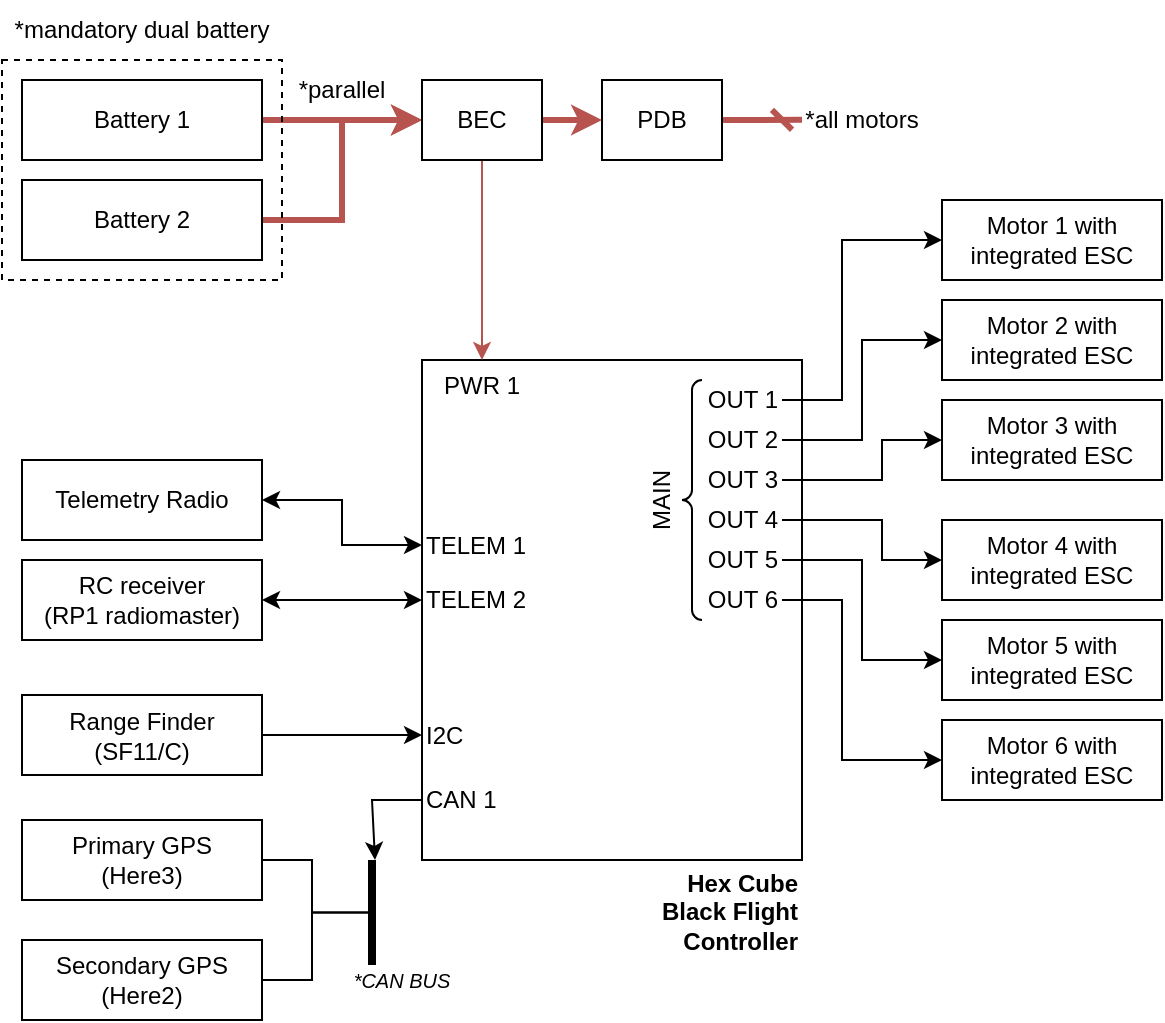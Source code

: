 <mxfile version="23.0.2" type="device">
  <diagram name="diagram" id="4doRJHMD5U4l9U5jKoCE">
    <mxGraphModel dx="1029" dy="707" grid="1" gridSize="10" guides="1" tooltips="1" connect="1" arrows="1" fold="1" page="1" pageScale="1" pageWidth="3300" pageHeight="2339" math="0" shadow="0">
      <root>
        <mxCell id="0" />
        <mxCell id="1" parent="0" />
        <mxCell id="VAM3569VZmnhajCWAXAy-1" value="" style="rounded=0;whiteSpace=wrap;html=1;" vertex="1" parent="1">
          <mxGeometry x="490" y="390" width="190" height="250" as="geometry" />
        </mxCell>
        <mxCell id="VAM3569VZmnhajCWAXAy-2" value="Hex Cube Black Flight Controller" style="text;html=1;strokeColor=none;fillColor=none;align=right;verticalAlign=middle;whiteSpace=wrap;rounded=0;fontStyle=1" vertex="1" parent="1">
          <mxGeometry x="600" y="641.25" width="80" height="50" as="geometry" />
        </mxCell>
        <mxCell id="VAM3569VZmnhajCWAXAy-18" style="edgeStyle=orthogonalEdgeStyle;rounded=0;orthogonalLoop=1;jettySize=auto;html=1;exitX=1;exitY=0.5;exitDx=0;exitDy=0;entryX=0;entryY=0.5;entryDx=0;entryDy=0;" edge="1" parent="1" source="VAM3569VZmnhajCWAXAy-3" target="VAM3569VZmnhajCWAXAy-12">
          <mxGeometry relative="1" as="geometry">
            <Array as="points">
              <mxPoint x="700" y="410" />
              <mxPoint x="700" y="330" />
            </Array>
          </mxGeometry>
        </mxCell>
        <mxCell id="VAM3569VZmnhajCWAXAy-3" value="OUT 1" style="text;html=1;strokeColor=none;fillColor=none;align=right;verticalAlign=middle;whiteSpace=wrap;rounded=0;" vertex="1" parent="1">
          <mxGeometry x="610" y="400" width="60" height="20" as="geometry" />
        </mxCell>
        <mxCell id="VAM3569VZmnhajCWAXAy-19" style="edgeStyle=orthogonalEdgeStyle;rounded=0;orthogonalLoop=1;jettySize=auto;html=1;exitX=1;exitY=0.5;exitDx=0;exitDy=0;entryX=0;entryY=0.5;entryDx=0;entryDy=0;" edge="1" parent="1" source="VAM3569VZmnhajCWAXAy-4" target="VAM3569VZmnhajCWAXAy-13">
          <mxGeometry relative="1" as="geometry">
            <Array as="points">
              <mxPoint x="710" y="430" />
              <mxPoint x="710" y="380" />
            </Array>
          </mxGeometry>
        </mxCell>
        <mxCell id="VAM3569VZmnhajCWAXAy-4" value="OUT 2" style="text;html=1;strokeColor=none;fillColor=none;align=right;verticalAlign=middle;whiteSpace=wrap;rounded=0;" vertex="1" parent="1">
          <mxGeometry x="610" y="420" width="60" height="20" as="geometry" />
        </mxCell>
        <mxCell id="VAM3569VZmnhajCWAXAy-20" style="edgeStyle=orthogonalEdgeStyle;rounded=0;orthogonalLoop=1;jettySize=auto;html=1;exitX=1;exitY=0.5;exitDx=0;exitDy=0;entryX=0;entryY=0.5;entryDx=0;entryDy=0;" edge="1" parent="1" source="VAM3569VZmnhajCWAXAy-5" target="VAM3569VZmnhajCWAXAy-14">
          <mxGeometry relative="1" as="geometry">
            <Array as="points">
              <mxPoint x="720" y="450" />
              <mxPoint x="720" y="430" />
            </Array>
          </mxGeometry>
        </mxCell>
        <mxCell id="VAM3569VZmnhajCWAXAy-5" value="OUT 3" style="text;html=1;strokeColor=none;fillColor=none;align=right;verticalAlign=middle;whiteSpace=wrap;rounded=0;" vertex="1" parent="1">
          <mxGeometry x="610" y="440" width="60" height="20" as="geometry" />
        </mxCell>
        <mxCell id="VAM3569VZmnhajCWAXAy-21" style="edgeStyle=orthogonalEdgeStyle;rounded=0;orthogonalLoop=1;jettySize=auto;html=1;exitX=1;exitY=0.5;exitDx=0;exitDy=0;entryX=0;entryY=0.5;entryDx=0;entryDy=0;" edge="1" parent="1" source="VAM3569VZmnhajCWAXAy-6" target="VAM3569VZmnhajCWAXAy-15">
          <mxGeometry relative="1" as="geometry">
            <Array as="points">
              <mxPoint x="720" y="470" />
              <mxPoint x="720" y="490" />
            </Array>
          </mxGeometry>
        </mxCell>
        <mxCell id="VAM3569VZmnhajCWAXAy-6" value="OUT 4" style="text;html=1;strokeColor=none;fillColor=none;align=right;verticalAlign=middle;whiteSpace=wrap;rounded=0;" vertex="1" parent="1">
          <mxGeometry x="610" y="460" width="60" height="20" as="geometry" />
        </mxCell>
        <mxCell id="VAM3569VZmnhajCWAXAy-22" style="edgeStyle=orthogonalEdgeStyle;rounded=0;orthogonalLoop=1;jettySize=auto;html=1;exitX=1;exitY=0.5;exitDx=0;exitDy=0;entryX=0;entryY=0.5;entryDx=0;entryDy=0;" edge="1" parent="1" source="VAM3569VZmnhajCWAXAy-7" target="VAM3569VZmnhajCWAXAy-16">
          <mxGeometry relative="1" as="geometry">
            <Array as="points">
              <mxPoint x="710" y="490" />
              <mxPoint x="710" y="540" />
            </Array>
          </mxGeometry>
        </mxCell>
        <mxCell id="VAM3569VZmnhajCWAXAy-7" value="OUT 5" style="text;html=1;strokeColor=none;fillColor=none;align=right;verticalAlign=middle;whiteSpace=wrap;rounded=0;" vertex="1" parent="1">
          <mxGeometry x="610" y="480" width="60" height="20" as="geometry" />
        </mxCell>
        <mxCell id="VAM3569VZmnhajCWAXAy-23" style="edgeStyle=orthogonalEdgeStyle;rounded=0;orthogonalLoop=1;jettySize=auto;html=1;exitX=1;exitY=0.5;exitDx=0;exitDy=0;entryX=0;entryY=0.5;entryDx=0;entryDy=0;" edge="1" parent="1" source="VAM3569VZmnhajCWAXAy-8" target="VAM3569VZmnhajCWAXAy-17">
          <mxGeometry relative="1" as="geometry">
            <Array as="points">
              <mxPoint x="700" y="510" />
              <mxPoint x="700" y="590" />
            </Array>
          </mxGeometry>
        </mxCell>
        <mxCell id="VAM3569VZmnhajCWAXAy-8" value="OUT 6" style="text;html=1;strokeColor=none;fillColor=none;align=right;verticalAlign=middle;whiteSpace=wrap;rounded=0;" vertex="1" parent="1">
          <mxGeometry x="610" y="500" width="60" height="20" as="geometry" />
        </mxCell>
        <mxCell id="VAM3569VZmnhajCWAXAy-9" value="" style="labelPosition=right;align=left;strokeWidth=1;shape=mxgraph.mockup.markup.curlyBrace;html=1;shadow=0;dashed=0;direction=north;" vertex="1" parent="1">
          <mxGeometry x="620" y="400" width="10" height="120" as="geometry" />
        </mxCell>
        <mxCell id="VAM3569VZmnhajCWAXAy-10" value="MAIN" style="text;html=1;strokeColor=none;fillColor=none;align=center;verticalAlign=middle;whiteSpace=wrap;rounded=0;rotation=-90;" vertex="1" parent="1">
          <mxGeometry x="580" y="445" width="60" height="30" as="geometry" />
        </mxCell>
        <mxCell id="VAM3569VZmnhajCWAXAy-12" value="Motor 1 with integrated ESC" style="rounded=0;whiteSpace=wrap;html=1;" vertex="1" parent="1">
          <mxGeometry x="750" y="310" width="110" height="40" as="geometry" />
        </mxCell>
        <mxCell id="VAM3569VZmnhajCWAXAy-13" value="Motor 2 with integrated ESC" style="rounded=0;whiteSpace=wrap;html=1;" vertex="1" parent="1">
          <mxGeometry x="750" y="360" width="110" height="40" as="geometry" />
        </mxCell>
        <mxCell id="VAM3569VZmnhajCWAXAy-14" value="Motor 3 with integrated ESC" style="rounded=0;whiteSpace=wrap;html=1;" vertex="1" parent="1">
          <mxGeometry x="750" y="410" width="110" height="40" as="geometry" />
        </mxCell>
        <mxCell id="VAM3569VZmnhajCWAXAy-15" value="Motor 4 with integrated ESC" style="rounded=0;whiteSpace=wrap;html=1;" vertex="1" parent="1">
          <mxGeometry x="750" y="470" width="110" height="40" as="geometry" />
        </mxCell>
        <mxCell id="VAM3569VZmnhajCWAXAy-16" value="Motor 5 with integrated ESC" style="rounded=0;whiteSpace=wrap;html=1;" vertex="1" parent="1">
          <mxGeometry x="750" y="520" width="110" height="40" as="geometry" />
        </mxCell>
        <mxCell id="VAM3569VZmnhajCWAXAy-17" value="Motor 6 with integrated ESC" style="rounded=0;whiteSpace=wrap;html=1;" vertex="1" parent="1">
          <mxGeometry x="750" y="570" width="110" height="40" as="geometry" />
        </mxCell>
        <mxCell id="VAM3569VZmnhajCWAXAy-24" value="TELEM 2" style="text;html=1;strokeColor=none;fillColor=none;align=left;verticalAlign=middle;whiteSpace=wrap;rounded=0;" vertex="1" parent="1">
          <mxGeometry x="490" y="497.5" width="60" height="25" as="geometry" />
        </mxCell>
        <mxCell id="VAM3569VZmnhajCWAXAy-26" style="rounded=0;orthogonalLoop=1;jettySize=auto;html=1;exitX=1;exitY=0.5;exitDx=0;exitDy=0;entryX=0;entryY=0.5;entryDx=0;entryDy=0;startArrow=classic;startFill=1;" edge="1" parent="1" source="VAM3569VZmnhajCWAXAy-25" target="VAM3569VZmnhajCWAXAy-24">
          <mxGeometry relative="1" as="geometry" />
        </mxCell>
        <mxCell id="VAM3569VZmnhajCWAXAy-25" value="RC receiver&lt;br&gt;(RP1 radiomaster)" style="rounded=0;whiteSpace=wrap;html=1;" vertex="1" parent="1">
          <mxGeometry x="290" y="490" width="120" height="40" as="geometry" />
        </mxCell>
        <mxCell id="VAM3569VZmnhajCWAXAy-29" style="edgeStyle=orthogonalEdgeStyle;rounded=0;orthogonalLoop=1;jettySize=auto;html=1;exitX=0;exitY=0.5;exitDx=0;exitDy=0;entryX=1;entryY=0.5;entryDx=0;entryDy=0;startArrow=classic;startFill=1;" edge="1" parent="1" source="VAM3569VZmnhajCWAXAy-27" target="VAM3569VZmnhajCWAXAy-28">
          <mxGeometry relative="1" as="geometry" />
        </mxCell>
        <mxCell id="VAM3569VZmnhajCWAXAy-27" value="TELEM 1" style="text;html=1;strokeColor=none;fillColor=none;align=left;verticalAlign=middle;whiteSpace=wrap;rounded=0;" vertex="1" parent="1">
          <mxGeometry x="490" y="470" width="60" height="25" as="geometry" />
        </mxCell>
        <mxCell id="VAM3569VZmnhajCWAXAy-28" value="Telemetry Radio" style="rounded=0;whiteSpace=wrap;html=1;" vertex="1" parent="1">
          <mxGeometry x="290" y="440" width="120" height="40" as="geometry" />
        </mxCell>
        <mxCell id="VAM3569VZmnhajCWAXAy-33" style="rounded=0;orthogonalLoop=1;jettySize=auto;html=1;exitX=1;exitY=0.5;exitDx=0;exitDy=0;entryX=0;entryY=0.5;entryDx=0;entryDy=0;" edge="1" parent="1" source="VAM3569VZmnhajCWAXAy-31" target="VAM3569VZmnhajCWAXAy-32">
          <mxGeometry relative="1" as="geometry" />
        </mxCell>
        <mxCell id="VAM3569VZmnhajCWAXAy-31" value="Range Finder&lt;br&gt;(SF11/C)" style="rounded=0;whiteSpace=wrap;html=1;" vertex="1" parent="1">
          <mxGeometry x="290" y="557.5" width="120" height="40" as="geometry" />
        </mxCell>
        <mxCell id="VAM3569VZmnhajCWAXAy-32" value="I2C" style="text;html=1;strokeColor=none;fillColor=none;align=left;verticalAlign=middle;whiteSpace=wrap;rounded=0;" vertex="1" parent="1">
          <mxGeometry x="490" y="565" width="60" height="25" as="geometry" />
        </mxCell>
        <mxCell id="VAM3569VZmnhajCWAXAy-45" style="edgeStyle=orthogonalEdgeStyle;rounded=0;orthogonalLoop=1;jettySize=auto;html=1;exitX=1;exitY=0.5;exitDx=0;exitDy=0;endArrow=none;endFill=0;" edge="1" parent="1" source="VAM3569VZmnhajCWAXAy-35" target="VAM3569VZmnhajCWAXAy-44">
          <mxGeometry relative="1" as="geometry" />
        </mxCell>
        <mxCell id="VAM3569VZmnhajCWAXAy-35" value="Primary GPS&lt;br&gt;(Here3)" style="rounded=0;whiteSpace=wrap;html=1;" vertex="1" parent="1">
          <mxGeometry x="290" y="620" width="120" height="40" as="geometry" />
        </mxCell>
        <mxCell id="VAM3569VZmnhajCWAXAy-52" style="edgeStyle=orthogonalEdgeStyle;rounded=0;orthogonalLoop=1;jettySize=auto;html=1;exitX=0;exitY=0.5;exitDx=0;exitDy=0;" edge="1" parent="1" source="VAM3569VZmnhajCWAXAy-36" target="VAM3569VZmnhajCWAXAy-44">
          <mxGeometry relative="1" as="geometry" />
        </mxCell>
        <mxCell id="VAM3569VZmnhajCWAXAy-36" value="CAN 1" style="text;html=1;strokeColor=none;fillColor=none;align=left;verticalAlign=middle;whiteSpace=wrap;rounded=0;" vertex="1" parent="1">
          <mxGeometry x="490" y="597.5" width="60" height="25" as="geometry" />
        </mxCell>
        <mxCell id="VAM3569VZmnhajCWAXAy-50" style="edgeStyle=orthogonalEdgeStyle;rounded=0;orthogonalLoop=1;jettySize=auto;html=1;exitX=1;exitY=0.5;exitDx=0;exitDy=0;endArrow=none;endFill=0;" edge="1" parent="1" source="VAM3569VZmnhajCWAXAy-40" target="VAM3569VZmnhajCWAXAy-44">
          <mxGeometry relative="1" as="geometry">
            <mxPoint x="430" y="660" as="targetPoint" />
          </mxGeometry>
        </mxCell>
        <mxCell id="VAM3569VZmnhajCWAXAy-40" value="Secondary GPS&lt;br&gt;(Here2)" style="rounded=0;whiteSpace=wrap;html=1;" vertex="1" parent="1">
          <mxGeometry x="290" y="680" width="120" height="40" as="geometry" />
        </mxCell>
        <mxCell id="VAM3569VZmnhajCWAXAy-44" value="" style="line;strokeWidth=4;direction=south;html=1;perimeter=backbonePerimeter;points=[];outlineConnect=0;" vertex="1" parent="1">
          <mxGeometry x="460" y="640" width="10" height="52.5" as="geometry" />
        </mxCell>
        <mxCell id="VAM3569VZmnhajCWAXAy-53" value="*CAN BUS" style="text;html=1;strokeColor=none;fillColor=none;align=center;verticalAlign=middle;whiteSpace=wrap;rounded=0;fontStyle=2;fontSize=10;" vertex="1" parent="1">
          <mxGeometry x="450" y="685" width="60" height="30" as="geometry" />
        </mxCell>
        <mxCell id="VAM3569VZmnhajCWAXAy-62" style="edgeStyle=orthogonalEdgeStyle;rounded=0;orthogonalLoop=1;jettySize=auto;html=1;exitX=1;exitY=0.5;exitDx=0;exitDy=0;entryX=0;entryY=0.5;entryDx=0;entryDy=0;strokeWidth=3;fillColor=#f8cecc;strokeColor=#b85450;" edge="1" parent="1" source="VAM3569VZmnhajCWAXAy-55" target="VAM3569VZmnhajCWAXAy-58">
          <mxGeometry relative="1" as="geometry" />
        </mxCell>
        <mxCell id="VAM3569VZmnhajCWAXAy-55" value="Battery 1" style="rounded=0;whiteSpace=wrap;html=1;" vertex="1" parent="1">
          <mxGeometry x="290" y="250" width="120" height="40" as="geometry" />
        </mxCell>
        <mxCell id="VAM3569VZmnhajCWAXAy-63" style="edgeStyle=orthogonalEdgeStyle;rounded=0;orthogonalLoop=1;jettySize=auto;html=1;exitX=1;exitY=0.5;exitDx=0;exitDy=0;entryX=0;entryY=0.5;entryDx=0;entryDy=0;strokeWidth=3;fillColor=#f8cecc;strokeColor=#b85450;" edge="1" parent="1" source="VAM3569VZmnhajCWAXAy-57" target="VAM3569VZmnhajCWAXAy-58">
          <mxGeometry relative="1" as="geometry" />
        </mxCell>
        <mxCell id="VAM3569VZmnhajCWAXAy-57" value="Battery 2" style="rounded=0;whiteSpace=wrap;html=1;" vertex="1" parent="1">
          <mxGeometry x="290" y="300" width="120" height="40" as="geometry" />
        </mxCell>
        <mxCell id="VAM3569VZmnhajCWAXAy-66" style="edgeStyle=orthogonalEdgeStyle;rounded=0;orthogonalLoop=1;jettySize=auto;html=1;exitX=0.5;exitY=1;exitDx=0;exitDy=0;entryX=0.5;entryY=0;entryDx=0;entryDy=0;fillColor=#f8cecc;strokeColor=#b85450;" edge="1" parent="1" source="VAM3569VZmnhajCWAXAy-58" target="VAM3569VZmnhajCWAXAy-64">
          <mxGeometry relative="1" as="geometry" />
        </mxCell>
        <mxCell id="VAM3569VZmnhajCWAXAy-67" style="edgeStyle=orthogonalEdgeStyle;rounded=0;orthogonalLoop=1;jettySize=auto;html=1;exitX=1;exitY=0.5;exitDx=0;exitDy=0;entryX=0;entryY=0.5;entryDx=0;entryDy=0;strokeWidth=3;fillColor=#f8cecc;strokeColor=#b85450;" edge="1" parent="1" source="VAM3569VZmnhajCWAXAy-58" target="VAM3569VZmnhajCWAXAy-59">
          <mxGeometry relative="1" as="geometry" />
        </mxCell>
        <mxCell id="VAM3569VZmnhajCWAXAy-58" value="BEC" style="rounded=0;whiteSpace=wrap;html=1;" vertex="1" parent="1">
          <mxGeometry x="490" y="250" width="60" height="40" as="geometry" />
        </mxCell>
        <mxCell id="VAM3569VZmnhajCWAXAy-68" style="edgeStyle=orthogonalEdgeStyle;rounded=0;orthogonalLoop=1;jettySize=auto;html=1;exitX=1;exitY=0.5;exitDx=0;exitDy=0;endArrow=dash;endFill=0;strokeWidth=3;fillColor=#f8cecc;strokeColor=#b85450;" edge="1" parent="1" source="VAM3569VZmnhajCWAXAy-59">
          <mxGeometry relative="1" as="geometry">
            <mxPoint x="680" y="269.833" as="targetPoint" />
          </mxGeometry>
        </mxCell>
        <mxCell id="VAM3569VZmnhajCWAXAy-59" value="PDB" style="rounded=0;whiteSpace=wrap;html=1;" vertex="1" parent="1">
          <mxGeometry x="580" y="250" width="60" height="40" as="geometry" />
        </mxCell>
        <mxCell id="VAM3569VZmnhajCWAXAy-64" value="PWR 1" style="text;html=1;strokeColor=none;fillColor=none;align=center;verticalAlign=middle;whiteSpace=wrap;rounded=0;" vertex="1" parent="1">
          <mxGeometry x="490" y="390" width="60" height="25" as="geometry" />
        </mxCell>
        <mxCell id="VAM3569VZmnhajCWAXAy-65" value="*parallel" style="text;html=1;strokeColor=none;fillColor=none;align=center;verticalAlign=middle;whiteSpace=wrap;rounded=0;" vertex="1" parent="1">
          <mxGeometry x="420" y="240" width="60" height="30" as="geometry" />
        </mxCell>
        <mxCell id="VAM3569VZmnhajCWAXAy-69" value="*all motors" style="text;html=1;strokeColor=none;fillColor=none;align=center;verticalAlign=middle;whiteSpace=wrap;rounded=0;" vertex="1" parent="1">
          <mxGeometry x="680" y="255" width="60" height="30" as="geometry" />
        </mxCell>
        <mxCell id="VAM3569VZmnhajCWAXAy-71" value="" style="rounded=0;whiteSpace=wrap;html=1;dashed=1;fillColor=none;" vertex="1" parent="1">
          <mxGeometry x="280" y="240" width="140" height="110" as="geometry" />
        </mxCell>
        <mxCell id="VAM3569VZmnhajCWAXAy-72" value="*mandatory&amp;nbsp;dual battery" style="text;html=1;strokeColor=none;fillColor=none;align=center;verticalAlign=middle;whiteSpace=wrap;rounded=0;" vertex="1" parent="1">
          <mxGeometry x="280" y="210" width="140" height="30" as="geometry" />
        </mxCell>
      </root>
    </mxGraphModel>
  </diagram>
</mxfile>
